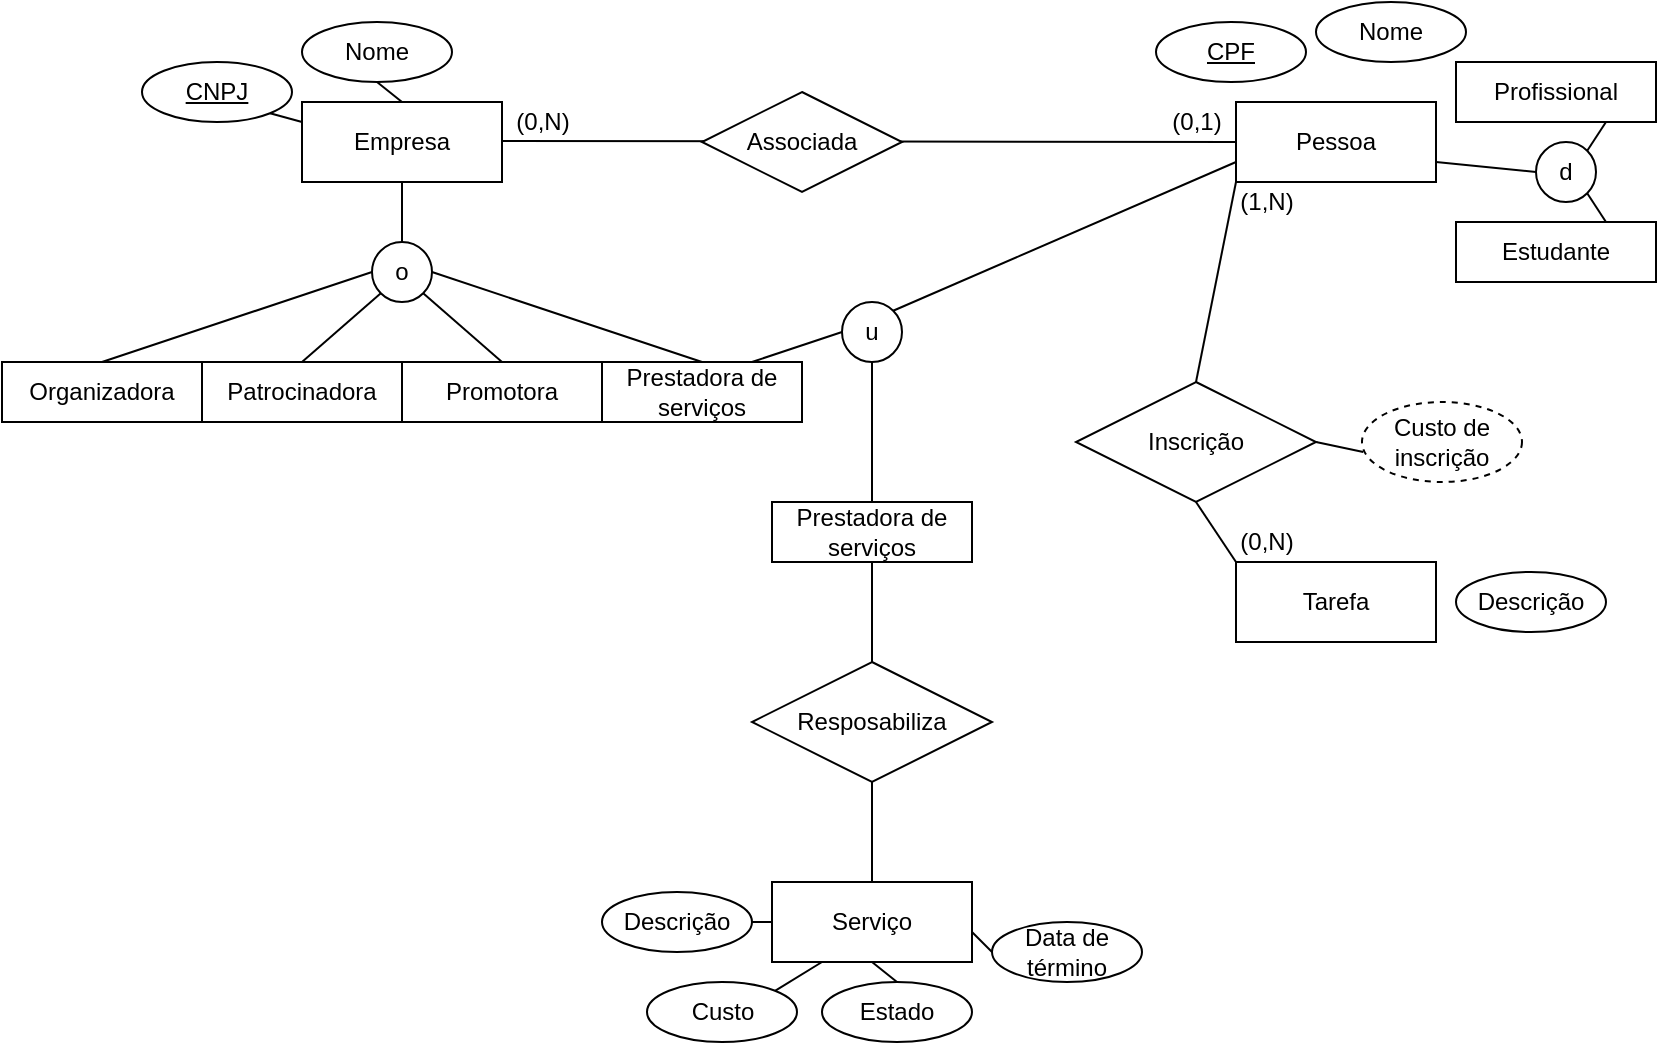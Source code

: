 <mxfile version="14.4.8" type="github"><diagram id="T1ZKbO6OvFp7OE-Hn8kQ" name="Page-1"><mxGraphModel dx="805" dy="310" grid="1" gridSize="10" guides="1" tooltips="1" connect="1" arrows="1" fold="1" page="1" pageScale="1" pageWidth="827" pageHeight="1169" math="0" shadow="0"><root><mxCell id="0"/><mxCell id="1" parent="0"/><mxCell id="tkZ1fv5aqk3dEGbZUyPK-1" value="Empresa" style="whiteSpace=wrap;html=1;align=center;" vertex="1" parent="1"><mxGeometry x="150" y="100" width="100" height="40" as="geometry"/></mxCell><mxCell id="tkZ1fv5aqk3dEGbZUyPK-2" value="Pessoa" style="whiteSpace=wrap;html=1;align=center;" vertex="1" parent="1"><mxGeometry x="617" y="100" width="100" height="40" as="geometry"/></mxCell><mxCell id="tkZ1fv5aqk3dEGbZUyPK-3" value="Organizadora&lt;span style=&quot;color: rgba(0 , 0 , 0 , 0) ; font-family: monospace ; font-size: 0px&quot;&gt;%3CmxGraphModel%3E%3Croot%3E%3CmxCell%20id%3D%220%22%2F%3E%3CmxCell%20id%3D%221%22%20parent%3D%220%22%2F%3E%3CmxCell%20id%3D%222%22%20value%3D%22Empresa%22%20style%3D%22whiteSpace%3Dwrap%3Bhtml%3D1%3Balign%3Dcenter%3B%22%20vertex%3D%221%22%20parent%3D%221%22%3E%3CmxGeometry%20x%3D%2270%22%20y%3D%22110%22%20width%3D%22100%22%20height%3D%2240%22%20as%3D%22geometry%22%2F%3E%3C%2FmxCell%3E%3C%2Froot%3E%3C%2FmxGraphModel%3E&lt;/span&gt;" style="whiteSpace=wrap;html=1;align=center;" vertex="1" parent="1"><mxGeometry y="230" width="100" height="30" as="geometry"/></mxCell><mxCell id="tkZ1fv5aqk3dEGbZUyPK-4" value="Patrocinadora" style="whiteSpace=wrap;html=1;align=center;" vertex="1" parent="1"><mxGeometry x="100" y="230" width="100" height="30" as="geometry"/></mxCell><mxCell id="tkZ1fv5aqk3dEGbZUyPK-5" value="Promotora" style="whiteSpace=wrap;html=1;align=center;" vertex="1" parent="1"><mxGeometry x="200" y="230" width="100" height="30" as="geometry"/></mxCell><mxCell id="tkZ1fv5aqk3dEGbZUyPK-6" value="Prestadora de serviços" style="whiteSpace=wrap;html=1;align=center;" vertex="1" parent="1"><mxGeometry x="300" y="230" width="100" height="30" as="geometry"/></mxCell><mxCell id="tkZ1fv5aqk3dEGbZUyPK-10" value="CNPJ" style="ellipse;whiteSpace=wrap;html=1;align=center;fontStyle=4;" vertex="1" parent="1"><mxGeometry x="70" y="80" width="75" height="30" as="geometry"/></mxCell><mxCell id="tkZ1fv5aqk3dEGbZUyPK-11" value="CPF" style="ellipse;whiteSpace=wrap;html=1;align=center;fontStyle=4;" vertex="1" parent="1"><mxGeometry x="577" y="60" width="75" height="30" as="geometry"/></mxCell><mxCell id="tkZ1fv5aqk3dEGbZUyPK-13" value="Nome" style="ellipse;whiteSpace=wrap;html=1;align=center;" vertex="1" parent="1"><mxGeometry x="150" y="60" width="75" height="30" as="geometry"/></mxCell><mxCell id="tkZ1fv5aqk3dEGbZUyPK-16" value="Nome" style="ellipse;whiteSpace=wrap;html=1;align=center;" vertex="1" parent="1"><mxGeometry x="657" y="50" width="75" height="30" as="geometry"/></mxCell><mxCell id="tkZ1fv5aqk3dEGbZUyPK-17" value="" style="endArrow=none;html=1;rounded=0;entryX=0;entryY=0.5;entryDx=0;entryDy=0;" edge="1" parent="1" target="tkZ1fv5aqk3dEGbZUyPK-2"><mxGeometry relative="1" as="geometry"><mxPoint x="250" y="119.5" as="sourcePoint"/><mxPoint x="410" y="119.5" as="targetPoint"/></mxGeometry></mxCell><mxCell id="tkZ1fv5aqk3dEGbZUyPK-7" value="Associada" style="shape=rhombus;perimeter=rhombusPerimeter;whiteSpace=wrap;html=1;align=center;" vertex="1" parent="1"><mxGeometry x="350" y="95" width="100" height="50" as="geometry"/></mxCell><mxCell id="tkZ1fv5aqk3dEGbZUyPK-18" value="(0,N)" style="text;html=1;align=center;verticalAlign=middle;resizable=0;points=[];autosize=1;" vertex="1" parent="1"><mxGeometry x="250" y="100" width="40" height="20" as="geometry"/></mxCell><mxCell id="tkZ1fv5aqk3dEGbZUyPK-19" value="(0,1)" style="text;html=1;align=center;verticalAlign=middle;resizable=0;points=[];autosize=1;" vertex="1" parent="1"><mxGeometry x="577" y="100" width="40" height="20" as="geometry"/></mxCell><mxCell id="tkZ1fv5aqk3dEGbZUyPK-20" value="d" style="ellipse;whiteSpace=wrap;html=1;aspect=fixed;" vertex="1" parent="1"><mxGeometry x="767" y="120" width="30" height="30" as="geometry"/></mxCell><mxCell id="tkZ1fv5aqk3dEGbZUyPK-21" value="Estudante" style="whiteSpace=wrap;html=1;align=center;" vertex="1" parent="1"><mxGeometry x="727" y="160" width="100" height="30" as="geometry"/></mxCell><mxCell id="tkZ1fv5aqk3dEGbZUyPK-22" value="Profissional" style="whiteSpace=wrap;html=1;align=center;" vertex="1" parent="1"><mxGeometry x="727" y="80" width="100" height="30" as="geometry"/></mxCell><mxCell id="tkZ1fv5aqk3dEGbZUyPK-24" value="" style="endArrow=none;html=1;rounded=0;entryX=1;entryY=0.75;entryDx=0;entryDy=0;exitX=0;exitY=0.5;exitDx=0;exitDy=0;" edge="1" parent="1" source="tkZ1fv5aqk3dEGbZUyPK-20" target="tkZ1fv5aqk3dEGbZUyPK-2"><mxGeometry relative="1" as="geometry"><mxPoint x="367" y="180" as="sourcePoint"/><mxPoint x="667" y="180.5" as="targetPoint"/></mxGeometry></mxCell><mxCell id="tkZ1fv5aqk3dEGbZUyPK-25" value="" style="endArrow=none;html=1;rounded=0;entryX=0;entryY=1;entryDx=0;entryDy=0;exitX=0.5;exitY=0;exitDx=0;exitDy=0;" edge="1" parent="1" source="tkZ1fv5aqk3dEGbZUyPK-27" target="tkZ1fv5aqk3dEGbZUyPK-2"><mxGeometry relative="1" as="geometry"><mxPoint x="547" y="240" as="sourcePoint"/><mxPoint x="627" y="130" as="targetPoint"/></mxGeometry></mxCell><mxCell id="tkZ1fv5aqk3dEGbZUyPK-27" value="Inscrição" style="shape=rhombus;perimeter=rhombusPerimeter;whiteSpace=wrap;html=1;align=center;" vertex="1" parent="1"><mxGeometry x="537" y="240" width="120" height="60" as="geometry"/></mxCell><mxCell id="tkZ1fv5aqk3dEGbZUyPK-29" value="" style="endArrow=none;html=1;rounded=0;entryX=1;entryY=1;entryDx=0;entryDy=0;exitX=0.75;exitY=0;exitDx=0;exitDy=0;" edge="1" parent="1" source="tkZ1fv5aqk3dEGbZUyPK-21" target="tkZ1fv5aqk3dEGbZUyPK-20"><mxGeometry relative="1" as="geometry"><mxPoint x="557" y="240" as="sourcePoint"/><mxPoint x="627" y="140" as="targetPoint"/></mxGeometry></mxCell><mxCell id="tkZ1fv5aqk3dEGbZUyPK-30" value="" style="endArrow=none;html=1;rounded=0;entryX=1;entryY=0;entryDx=0;entryDy=0;exitX=0.75;exitY=1;exitDx=0;exitDy=0;" edge="1" parent="1" source="tkZ1fv5aqk3dEGbZUyPK-22" target="tkZ1fv5aqk3dEGbZUyPK-20"><mxGeometry relative="1" as="geometry"><mxPoint x="677" y="185" as="sourcePoint"/><mxPoint x="721.393" y="170.607" as="targetPoint"/></mxGeometry></mxCell><mxCell id="tkZ1fv5aqk3dEGbZUyPK-31" value="o" style="ellipse;whiteSpace=wrap;html=1;aspect=fixed;" vertex="1" parent="1"><mxGeometry x="185" y="170" width="30" height="30" as="geometry"/></mxCell><mxCell id="tkZ1fv5aqk3dEGbZUyPK-32" value="" style="endArrow=none;html=1;rounded=0;exitX=0.5;exitY=0;exitDx=0;exitDy=0;entryX=0;entryY=1;entryDx=0;entryDy=0;" edge="1" parent="1" source="tkZ1fv5aqk3dEGbZUyPK-4" target="tkZ1fv5aqk3dEGbZUyPK-31"><mxGeometry relative="1" as="geometry"><mxPoint x="145" y="214.39" as="sourcePoint"/><mxPoint x="189" y="200" as="targetPoint"/></mxGeometry></mxCell><mxCell id="tkZ1fv5aqk3dEGbZUyPK-34" value="" style="endArrow=none;html=1;rounded=0;exitX=0.5;exitY=0;exitDx=0;exitDy=0;entryX=0;entryY=0.5;entryDx=0;entryDy=0;" edge="1" parent="1" source="tkZ1fv5aqk3dEGbZUyPK-3" target="tkZ1fv5aqk3dEGbZUyPK-31"><mxGeometry relative="1" as="geometry"><mxPoint x="160" y="240" as="sourcePoint"/><mxPoint x="199" y="210" as="targetPoint"/></mxGeometry></mxCell><mxCell id="tkZ1fv5aqk3dEGbZUyPK-35" value="" style="endArrow=none;html=1;rounded=0;exitX=0.5;exitY=0;exitDx=0;exitDy=0;entryX=1;entryY=0.5;entryDx=0;entryDy=0;" edge="1" parent="1" source="tkZ1fv5aqk3dEGbZUyPK-6" target="tkZ1fv5aqk3dEGbZUyPK-31"><mxGeometry relative="1" as="geometry"><mxPoint x="60" y="240" as="sourcePoint"/><mxPoint x="195" y="195" as="targetPoint"/></mxGeometry></mxCell><mxCell id="tkZ1fv5aqk3dEGbZUyPK-36" value="" style="endArrow=none;html=1;rounded=0;exitX=0.5;exitY=0;exitDx=0;exitDy=0;entryX=1;entryY=1;entryDx=0;entryDy=0;" edge="1" parent="1" source="tkZ1fv5aqk3dEGbZUyPK-5" target="tkZ1fv5aqk3dEGbZUyPK-31"><mxGeometry relative="1" as="geometry"><mxPoint x="360" y="240" as="sourcePoint"/><mxPoint x="225" y="195" as="targetPoint"/></mxGeometry></mxCell><mxCell id="tkZ1fv5aqk3dEGbZUyPK-37" value="" style="endArrow=none;html=1;rounded=0;exitX=0.5;exitY=0;exitDx=0;exitDy=0;entryX=0.5;entryY=1;entryDx=0;entryDy=0;" edge="1" parent="1" source="tkZ1fv5aqk3dEGbZUyPK-31" target="tkZ1fv5aqk3dEGbZUyPK-1"><mxGeometry relative="1" as="geometry"><mxPoint x="260" y="240" as="sourcePoint"/><mxPoint x="220.607" y="205.607" as="targetPoint"/></mxGeometry></mxCell><mxCell id="tkZ1fv5aqk3dEGbZUyPK-38" value="Tarefa" style="whiteSpace=wrap;html=1;align=center;" vertex="1" parent="1"><mxGeometry x="617" y="330" width="100" height="40" as="geometry"/></mxCell><mxCell id="tkZ1fv5aqk3dEGbZUyPK-39" value="Descrição" style="ellipse;whiteSpace=wrap;html=1;align=center;" vertex="1" parent="1"><mxGeometry x="727" y="335" width="75" height="30" as="geometry"/></mxCell><mxCell id="tkZ1fv5aqk3dEGbZUyPK-40" value="(1,N)" style="text;html=1;align=center;verticalAlign=middle;resizable=0;points=[];autosize=1;" vertex="1" parent="1"><mxGeometry x="612" y="140" width="40" height="20" as="geometry"/></mxCell><mxCell id="tkZ1fv5aqk3dEGbZUyPK-41" value="Serviço" style="whiteSpace=wrap;html=1;align=center;" vertex="1" parent="1"><mxGeometry x="385" y="490" width="100" height="40" as="geometry"/></mxCell><mxCell id="tkZ1fv5aqk3dEGbZUyPK-42" value="u" style="ellipse;whiteSpace=wrap;html=1;aspect=fixed;" vertex="1" parent="1"><mxGeometry x="420" y="200" width="30" height="30" as="geometry"/></mxCell><mxCell id="tkZ1fv5aqk3dEGbZUyPK-43" value="" style="endArrow=none;html=1;rounded=0;exitX=1;exitY=0;exitDx=0;exitDy=0;entryX=0;entryY=0.75;entryDx=0;entryDy=0;" edge="1" parent="1" source="tkZ1fv5aqk3dEGbZUyPK-42" target="tkZ1fv5aqk3dEGbZUyPK-2"><mxGeometry relative="1" as="geometry"><mxPoint x="360" y="240" as="sourcePoint"/><mxPoint x="225" y="195" as="targetPoint"/></mxGeometry></mxCell><mxCell id="tkZ1fv5aqk3dEGbZUyPK-44" value="" style="endArrow=none;html=1;rounded=0;exitX=0;exitY=0.5;exitDx=0;exitDy=0;entryX=0.75;entryY=0;entryDx=0;entryDy=0;" edge="1" parent="1" source="tkZ1fv5aqk3dEGbZUyPK-42" target="tkZ1fv5aqk3dEGbZUyPK-6"><mxGeometry relative="1" as="geometry"><mxPoint x="445.607" y="199.393" as="sourcePoint"/><mxPoint x="627" y="140" as="targetPoint"/></mxGeometry></mxCell><mxCell id="tkZ1fv5aqk3dEGbZUyPK-45" value="" style="endArrow=none;html=1;rounded=0;exitX=0.5;exitY=1;exitDx=0;exitDy=0;entryX=0.5;entryY=0;entryDx=0;entryDy=0;" edge="1" parent="1" source="tkZ1fv5aqk3dEGbZUyPK-57" target="tkZ1fv5aqk3dEGbZUyPK-41"><mxGeometry relative="1" as="geometry"><mxPoint x="430" y="210" as="sourcePoint"/><mxPoint x="395" y="240" as="targetPoint"/></mxGeometry></mxCell><mxCell id="tkZ1fv5aqk3dEGbZUyPK-46" value="Resposabiliza" style="shape=rhombus;perimeter=rhombusPerimeter;whiteSpace=wrap;html=1;align=center;" vertex="1" parent="1"><mxGeometry x="375" y="380" width="120" height="60" as="geometry"/></mxCell><mxCell id="tkZ1fv5aqk3dEGbZUyPK-47" value="Descrição" style="ellipse;whiteSpace=wrap;html=1;align=center;" vertex="1" parent="1"><mxGeometry x="300" y="495" width="75" height="30" as="geometry"/></mxCell><mxCell id="tkZ1fv5aqk3dEGbZUyPK-48" value="Custo" style="ellipse;whiteSpace=wrap;html=1;align=center;" vertex="1" parent="1"><mxGeometry x="322.5" y="540" width="75" height="30" as="geometry"/></mxCell><mxCell id="tkZ1fv5aqk3dEGbZUyPK-49" value="Estado" style="ellipse;whiteSpace=wrap;html=1;align=center;" vertex="1" parent="1"><mxGeometry x="410" y="540" width="75" height="30" as="geometry"/></mxCell><mxCell id="tkZ1fv5aqk3dEGbZUyPK-50" value="" style="endArrow=none;html=1;rounded=0;exitX=0;exitY=0.5;exitDx=0;exitDy=0;entryX=1;entryY=0.5;entryDx=0;entryDy=0;" edge="1" parent="1" source="tkZ1fv5aqk3dEGbZUyPK-41" target="tkZ1fv5aqk3dEGbZUyPK-47"><mxGeometry relative="1" as="geometry"><mxPoint x="370" y="475" as="sourcePoint"/><mxPoint x="235" y="430" as="targetPoint"/></mxGeometry></mxCell><mxCell id="tkZ1fv5aqk3dEGbZUyPK-51" value="" style="endArrow=none;html=1;rounded=0;exitX=0.25;exitY=1;exitDx=0;exitDy=0;entryX=1;entryY=0;entryDx=0;entryDy=0;" edge="1" parent="1" source="tkZ1fv5aqk3dEGbZUyPK-41" target="tkZ1fv5aqk3dEGbZUyPK-48"><mxGeometry relative="1" as="geometry"><mxPoint x="395" y="520" as="sourcePoint"/><mxPoint x="385" y="520" as="targetPoint"/></mxGeometry></mxCell><mxCell id="tkZ1fv5aqk3dEGbZUyPK-52" value="" style="endArrow=none;html=1;rounded=0;exitX=0.5;exitY=1;exitDx=0;exitDy=0;entryX=0.5;entryY=0;entryDx=0;entryDy=0;" edge="1" parent="1" source="tkZ1fv5aqk3dEGbZUyPK-41" target="tkZ1fv5aqk3dEGbZUyPK-49"><mxGeometry relative="1" as="geometry"><mxPoint x="420" y="540" as="sourcePoint"/><mxPoint x="393.838" y="554.322" as="targetPoint"/></mxGeometry></mxCell><mxCell id="tkZ1fv5aqk3dEGbZUyPK-53" value="Data de término" style="ellipse;whiteSpace=wrap;html=1;align=center;" vertex="1" parent="1"><mxGeometry x="495" y="510" width="75" height="30" as="geometry"/></mxCell><mxCell id="tkZ1fv5aqk3dEGbZUyPK-54" value="" style="endArrow=none;html=1;rounded=0;exitX=1;exitY=0.5;exitDx=0;exitDy=0;entryX=0;entryY=0.5;entryDx=0;entryDy=0;" edge="1" parent="1" target="tkZ1fv5aqk3dEGbZUyPK-53"><mxGeometry relative="1" as="geometry"><mxPoint x="485" y="515" as="sourcePoint"/><mxPoint x="478.838" y="524.322" as="targetPoint"/></mxGeometry></mxCell><mxCell id="tkZ1fv5aqk3dEGbZUyPK-55" value="" style="endArrow=none;html=1;rounded=0;exitX=0;exitY=0.25;exitDx=0;exitDy=0;entryX=1;entryY=1;entryDx=0;entryDy=0;" edge="1" parent="1" source="tkZ1fv5aqk3dEGbZUyPK-1" target="tkZ1fv5aqk3dEGbZUyPK-10"><mxGeometry relative="1" as="geometry"><mxPoint x="160" y="240" as="sourcePoint"/><mxPoint x="199.393" y="205.607" as="targetPoint"/></mxGeometry></mxCell><mxCell id="tkZ1fv5aqk3dEGbZUyPK-56" value="" style="endArrow=none;html=1;rounded=0;exitX=0.5;exitY=0;exitDx=0;exitDy=0;entryX=0.5;entryY=1;entryDx=0;entryDy=0;" edge="1" parent="1" source="tkZ1fv5aqk3dEGbZUyPK-1" target="tkZ1fv5aqk3dEGbZUyPK-13"><mxGeometry relative="1" as="geometry"><mxPoint x="160" y="120" as="sourcePoint"/><mxPoint x="144.387" y="100.456" as="targetPoint"/></mxGeometry></mxCell><mxCell id="tkZ1fv5aqk3dEGbZUyPK-57" value="Prestadora de serviços" style="whiteSpace=wrap;html=1;align=center;" vertex="1" parent="1"><mxGeometry x="385" y="300" width="100" height="30" as="geometry"/></mxCell><mxCell id="tkZ1fv5aqk3dEGbZUyPK-58" value="" style="endArrow=none;html=1;rounded=0;exitX=0.5;exitY=1;exitDx=0;exitDy=0;entryX=0.5;entryY=0;entryDx=0;entryDy=0;" edge="1" parent="1" source="tkZ1fv5aqk3dEGbZUyPK-42" target="tkZ1fv5aqk3dEGbZUyPK-57"><mxGeometry relative="1" as="geometry"><mxPoint x="425" y="215" as="sourcePoint"/><mxPoint x="425" y="490" as="targetPoint"/></mxGeometry></mxCell><mxCell id="tkZ1fv5aqk3dEGbZUyPK-59" value="" style="endArrow=none;html=1;rounded=0;entryX=0;entryY=0;entryDx=0;entryDy=0;exitX=0.5;exitY=1;exitDx=0;exitDy=0;" edge="1" parent="1" source="tkZ1fv5aqk3dEGbZUyPK-27" target="tkZ1fv5aqk3dEGbZUyPK-38"><mxGeometry relative="1" as="geometry"><mxPoint x="607" y="250" as="sourcePoint"/><mxPoint x="627" y="150" as="targetPoint"/></mxGeometry></mxCell><mxCell id="tkZ1fv5aqk3dEGbZUyPK-60" value="(0,N)" style="text;html=1;align=center;verticalAlign=middle;resizable=0;points=[];autosize=1;" vertex="1" parent="1"><mxGeometry x="612" y="310" width="40" height="20" as="geometry"/></mxCell><mxCell id="tkZ1fv5aqk3dEGbZUyPK-62" value="" style="endArrow=none;html=1;rounded=0;entryX=0.008;entryY=0.625;entryDx=0;entryDy=0;exitX=1;exitY=0.5;exitDx=0;exitDy=0;entryPerimeter=0;" edge="1" parent="1" source="tkZ1fv5aqk3dEGbZUyPK-27" target="tkZ1fv5aqk3dEGbZUyPK-63"><mxGeometry relative="1" as="geometry"><mxPoint x="677" y="195" as="sourcePoint"/><mxPoint x="690.0" y="270" as="targetPoint"/></mxGeometry></mxCell><mxCell id="tkZ1fv5aqk3dEGbZUyPK-63" value="Custo de inscrição" style="ellipse;whiteSpace=wrap;html=1;align=center;dashed=1;" vertex="1" parent="1"><mxGeometry x="680" y="250" width="80" height="40" as="geometry"/></mxCell></root></mxGraphModel></diagram></mxfile>